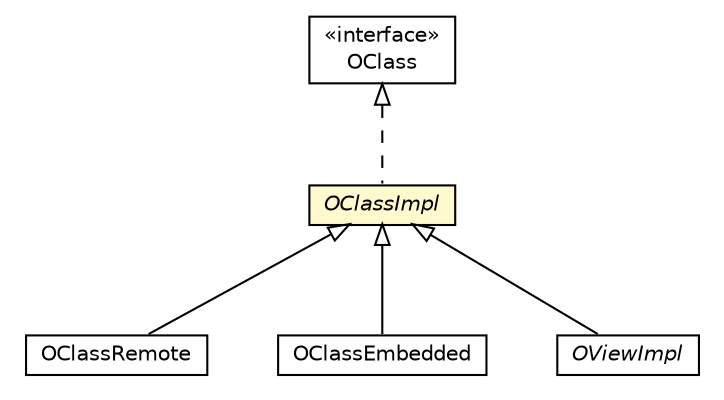 #!/usr/local/bin/dot
#
# Class diagram 
# Generated by UMLGraph version R5_6-24-gf6e263 (http://www.umlgraph.org/)
#

digraph G {
	edge [fontname="Helvetica",fontsize=10,labelfontname="Helvetica",labelfontsize=10];
	node [fontname="Helvetica",fontsize=10,shape=plaintext];
	nodesep=0.25;
	ranksep=0.5;
	// com.orientechnologies.orient.core.metadata.schema.OClassRemote
	c1951927 [label=<<table title="com.orientechnologies.orient.core.metadata.schema.OClassRemote" border="0" cellborder="1" cellspacing="0" cellpadding="2" port="p" href="./OClassRemote.html">
		<tr><td><table border="0" cellspacing="0" cellpadding="1">
<tr><td align="center" balign="center"> OClassRemote </td></tr>
		</table></td></tr>
		</table>>, URL="./OClassRemote.html", fontname="Helvetica", fontcolor="black", fontsize=10.0];
	// com.orientechnologies.orient.core.metadata.schema.OClassEmbedded
	c1951929 [label=<<table title="com.orientechnologies.orient.core.metadata.schema.OClassEmbedded" border="0" cellborder="1" cellspacing="0" cellpadding="2" port="p" href="./OClassEmbedded.html">
		<tr><td><table border="0" cellspacing="0" cellpadding="1">
<tr><td align="center" balign="center"> OClassEmbedded </td></tr>
		</table></td></tr>
		</table>>, URL="./OClassEmbedded.html", fontname="Helvetica", fontcolor="black", fontsize=10.0];
	// com.orientechnologies.orient.core.metadata.schema.OViewImpl
	c1951930 [label=<<table title="com.orientechnologies.orient.core.metadata.schema.OViewImpl" border="0" cellborder="1" cellspacing="0" cellpadding="2" port="p" href="./OViewImpl.html">
		<tr><td><table border="0" cellspacing="0" cellpadding="1">
<tr><td align="center" balign="center"><font face="Helvetica-Oblique"> OViewImpl </font></td></tr>
		</table></td></tr>
		</table>>, URL="./OViewImpl.html", fontname="Helvetica", fontcolor="black", fontsize=10.0];
	// com.orientechnologies.orient.core.metadata.schema.OClassImpl
	c1951942 [label=<<table title="com.orientechnologies.orient.core.metadata.schema.OClassImpl" border="0" cellborder="1" cellspacing="0" cellpadding="2" port="p" bgcolor="lemonChiffon" href="./OClassImpl.html">
		<tr><td><table border="0" cellspacing="0" cellpadding="1">
<tr><td align="center" balign="center"><font face="Helvetica-Oblique"> OClassImpl </font></td></tr>
		</table></td></tr>
		</table>>, URL="./OClassImpl.html", fontname="Helvetica", fontcolor="black", fontsize=10.0];
	// com.orientechnologies.orient.core.metadata.schema.OClass
	c1951949 [label=<<table title="com.orientechnologies.orient.core.metadata.schema.OClass" border="0" cellborder="1" cellspacing="0" cellpadding="2" port="p" href="./OClass.html">
		<tr><td><table border="0" cellspacing="0" cellpadding="1">
<tr><td align="center" balign="center"> &#171;interface&#187; </td></tr>
<tr><td align="center" balign="center"> OClass </td></tr>
		</table></td></tr>
		</table>>, URL="./OClass.html", fontname="Helvetica", fontcolor="black", fontsize=10.0];
	//com.orientechnologies.orient.core.metadata.schema.OClassRemote extends com.orientechnologies.orient.core.metadata.schema.OClassImpl
	c1951942:p -> c1951927:p [dir=back,arrowtail=empty];
	//com.orientechnologies.orient.core.metadata.schema.OClassEmbedded extends com.orientechnologies.orient.core.metadata.schema.OClassImpl
	c1951942:p -> c1951929:p [dir=back,arrowtail=empty];
	//com.orientechnologies.orient.core.metadata.schema.OViewImpl extends com.orientechnologies.orient.core.metadata.schema.OClassImpl
	c1951942:p -> c1951930:p [dir=back,arrowtail=empty];
	//com.orientechnologies.orient.core.metadata.schema.OClassImpl implements com.orientechnologies.orient.core.metadata.schema.OClass
	c1951949:p -> c1951942:p [dir=back,arrowtail=empty,style=dashed];
}

